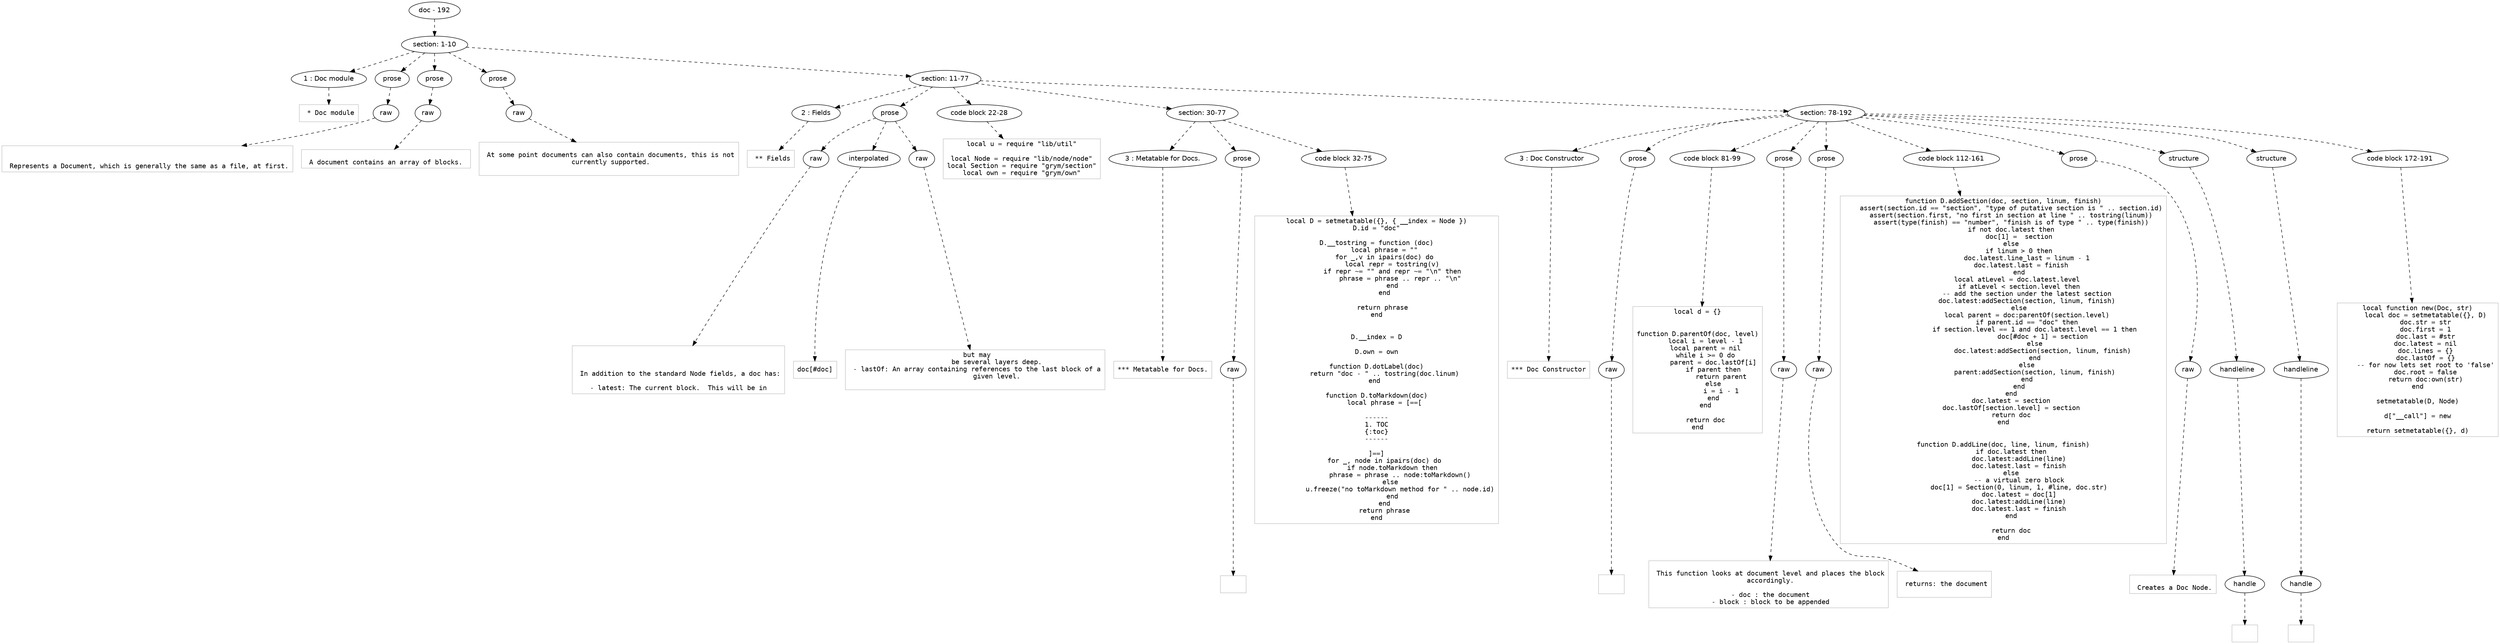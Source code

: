 digraph hierarchy {

node [fontname=Helvetica]
edge [style=dashed]

doc_0 [label="doc - 192"]


doc_0 -> { section_1}
{rank=same; section_1}

section_1 [label="section: 1-10"]


section_1 -> { header_2 prose_3 prose_4 prose_5 section_6}
{rank=same; header_2 prose_3 prose_4 prose_5 section_6}

header_2 [label="1 : Doc module"]

prose_3 [label="prose"]

prose_4 [label="prose"]

prose_5 [label="prose"]

section_6 [label="section: 11-77"]


header_2 -> leaf_7
leaf_7  [color=Gray,shape=rectangle,fontname=Inconsolata,label=" * Doc module"]
prose_3 -> { raw_8}
{rank=same; raw_8}

raw_8 [label="raw"]


raw_8 -> leaf_9
leaf_9  [color=Gray,shape=rectangle,fontname=Inconsolata,label="

 Represents a Document, which is generally the same as a file, at first.
"]
prose_4 -> { raw_10}
{rank=same; raw_10}

raw_10 [label="raw"]


raw_10 -> leaf_11
leaf_11  [color=Gray,shape=rectangle,fontname=Inconsolata,label="
 A document contains an array of blocks. 
"]
prose_5 -> { raw_12}
{rank=same; raw_12}

raw_12 [label="raw"]


raw_12 -> leaf_13
leaf_13  [color=Gray,shape=rectangle,fontname=Inconsolata,label="
 At some point documents can also contain documents, this is not
 currently supported.

"]
section_6 -> { header_14 prose_15 codeblock_16 section_17 section_18}
{rank=same; header_14 prose_15 codeblock_16 section_17 section_18}

header_14 [label="2 : Fields"]

prose_15 [label="prose"]

codeblock_16 [label="code block 22-28"]

section_17 [label="section: 30-77"]

section_18 [label="section: 78-192"]


header_14 -> leaf_19
leaf_19  [color=Gray,shape=rectangle,fontname=Inconsolata,label=" ** Fields"]
prose_15 -> { raw_20 interpolated_21 raw_22}
{rank=same; raw_20 interpolated_21 raw_22}

raw_20 [label="raw"]

interpolated_21 [label="interpolated"]

raw_22 [label="raw"]


raw_20 -> leaf_23
leaf_23  [color=Gray,shape=rectangle,fontname=Inconsolata,label="


 In addition to the standard Node fields, a doc has:
 
 - latest: The current block.  This will be in "]
interpolated_21 -> leaf_24
leaf_24  [color=Gray,shape=rectangle,fontname=Inconsolata,label="doc[#doc]"]
raw_22 -> leaf_25
leaf_25  [color=Gray,shape=rectangle,fontname=Inconsolata,label=" but may
           be several layers deep.
 - lastOf: An array containing references to the last block of a
           given level.

"]
codeblock_16 -> leaf_26
leaf_26  [color=Gray,shape=rectangle,fontname=Inconsolata,label="local u = require \"lib/util\"

local Node = require \"lib/node/node\"
local Section = require \"grym/section\"
local own = require \"grym/own\""]
section_17 -> { header_27 prose_28 codeblock_29}
{rank=same; header_27 prose_28 codeblock_29}

header_27 [label="3 : Metatable for Docs."]

prose_28 [label="prose"]

codeblock_29 [label="code block 32-75"]


header_27 -> leaf_30
leaf_30  [color=Gray,shape=rectangle,fontname=Inconsolata,label="*** Metatable for Docs."]
prose_28 -> { raw_31}
{rank=same; raw_31}

raw_31 [label="raw"]


raw_31 -> leaf_32
leaf_32  [color=Gray,shape=rectangle,fontname=Inconsolata,label="
"]
codeblock_29 -> leaf_33
leaf_33  [color=Gray,shape=rectangle,fontname=Inconsolata,label="local D = setmetatable({}, { __index = Node })
D.id = \"doc\"

D.__tostring = function (doc)
    local phrase = \"\"
    for _,v in ipairs(doc) do
        local repr = tostring(v)
        if repr ~= \"\" and repr ~= \"\\n\" then
            phrase = phrase .. repr .. \"\\n\"
        end
    end

    return phrase 
end


D.__index = D

D.own = own

function D.dotLabel(doc)
    return \"doc - \" .. tostring(doc.linum)
end 

function D.toMarkdown(doc)
    local phrase = [==[

------
1. TOC
{:toc}
------

]==]
    for _, node in ipairs(doc) do
        if node.toMarkdown then
            phrase = phrase .. node:toMarkdown()
        else 
            u.freeze(\"no toMarkdown method for \" .. node.id)
        end
    end
    return phrase
end"]
section_18 -> { header_34 prose_35 codeblock_36 prose_37 prose_38 codeblock_39 prose_40 structure_41 structure_42 codeblock_43}
{rank=same; header_34 prose_35 codeblock_36 prose_37 prose_38 codeblock_39 prose_40 structure_41 structure_42 codeblock_43}

header_34 [label="3 : Doc Constructor"]

prose_35 [label="prose"]

codeblock_36 [label="code block 81-99"]

prose_37 [label="prose"]

prose_38 [label="prose"]

codeblock_39 [label="code block 112-161"]

prose_40 [label="prose"]

structure_41 [label="structure"]

structure_42 [label="structure"]

codeblock_43 [label="code block 172-191"]


header_34 -> leaf_44
leaf_44  [color=Gray,shape=rectangle,fontname=Inconsolata,label="*** Doc Constructor"]
prose_35 -> { raw_45}
{rank=same; raw_45}

raw_45 [label="raw"]


raw_45 -> leaf_46
leaf_46  [color=Gray,shape=rectangle,fontname=Inconsolata,label="

"]
codeblock_36 -> leaf_47
leaf_47  [color=Gray,shape=rectangle,fontname=Inconsolata,label="local d = {}


function D.parentOf(doc, level)
    local i = level - 1
    local parent = nil
    while i >= 0 do
        parent = doc.lastOf[i]
        if parent then
            return parent
        else
            i = i - 1
        end
    end

    return doc
end"]
prose_37 -> { raw_48}
{rank=same; raw_48}

raw_48 [label="raw"]


raw_48 -> leaf_49
leaf_49  [color=Gray,shape=rectangle,fontname=Inconsolata,label="
 This function looks at document level and places the block
 accordingly.
 
 - doc : the document
 - block : block to be appended
"]
prose_38 -> { raw_50}
{rank=same; raw_50}

raw_50 [label="raw"]


raw_50 -> leaf_51
leaf_51  [color=Gray,shape=rectangle,fontname=Inconsolata,label="
 returns: the document

"]
codeblock_39 -> leaf_52
leaf_52  [color=Gray,shape=rectangle,fontname=Inconsolata,label="function D.addSection(doc, section, linum, finish)
    assert(section.id == \"section\", \"type of putative section is \" .. section.id)
    assert(section.first, \"no first in section at line \" .. tostring(linum))
    assert(type(finish) == \"number\", \"finish is of type \" .. type(finish))
    if not doc.latest then
        doc[1] =  section
    else
        if linum > 0 then
            doc.latest.line_last = linum - 1
            doc.latest.last = finish   
        end
        local atLevel = doc.latest.level 
        if atLevel < section.level then
            -- add the section under the latest section
            doc.latest:addSection(section, linum, finish)
        else
            local parent = doc:parentOf(section.level)
            if parent.id == \"doc\" then
                if section.level == 1 and doc.latest.level == 1 then
                    doc[#doc + 1] = section
                else
                    doc.latest:addSection(section, linum, finish)
                end
            else
                parent:addSection(section, linum, finish)
            end
        end
    end
    doc.latest = section
    doc.lastOf[section.level] = section
    return doc
end


function D.addLine(doc, line, linum, finish)
    if doc.latest then
        doc.latest:addLine(line)
        doc.latest.last = finish
    else
        -- a virtual zero block
        doc[1] = Section(0, linum, 1, #line, doc.str)
        doc.latest = doc[1]
        doc.latest:addLine(line)
        doc.latest.last = finish
    end

    return doc
end"]
prose_40 -> { raw_53}
{rank=same; raw_53}

raw_53 [label="raw"]


raw_53 -> leaf_54
leaf_54  [color=Gray,shape=rectangle,fontname=Inconsolata,label="
 Creates a Doc Node.
"]
structure_41 -> { handleline_55}
{rank=same; handleline_55}

handleline_55 [label="handleline"]


handleline_55 -> { handle_56}
{rank=same; handle_56}

handle_56 [label="handle"]


handle_56 -> leaf_57
leaf_57  [color=Gray,shape=rectangle,fontname=Inconsolata,label=""]
structure_42 -> { handleline_58}
{rank=same; handleline_58}

handleline_58 [label="handleline"]


handleline_58 -> { handle_59}
{rank=same; handle_59}

handle_59 [label="handle"]


handle_59 -> leaf_60
leaf_60  [color=Gray,shape=rectangle,fontname=Inconsolata,label=""]
codeblock_43 -> leaf_61
leaf_61  [color=Gray,shape=rectangle,fontname=Inconsolata,label="local function new(Doc, str)
    local doc = setmetatable({}, D)
    doc.str = str
    doc.first = 1
    doc.last = #str
    doc.latest = nil
    doc.lines = {}
    doc.lastOf = {}
    -- for now lets set root to 'false'
    doc.root = false
    return doc:own(str)
end

setmetatable(D, Node)

d[\"__call\"] = new

return setmetatable({}, d)"]

}
